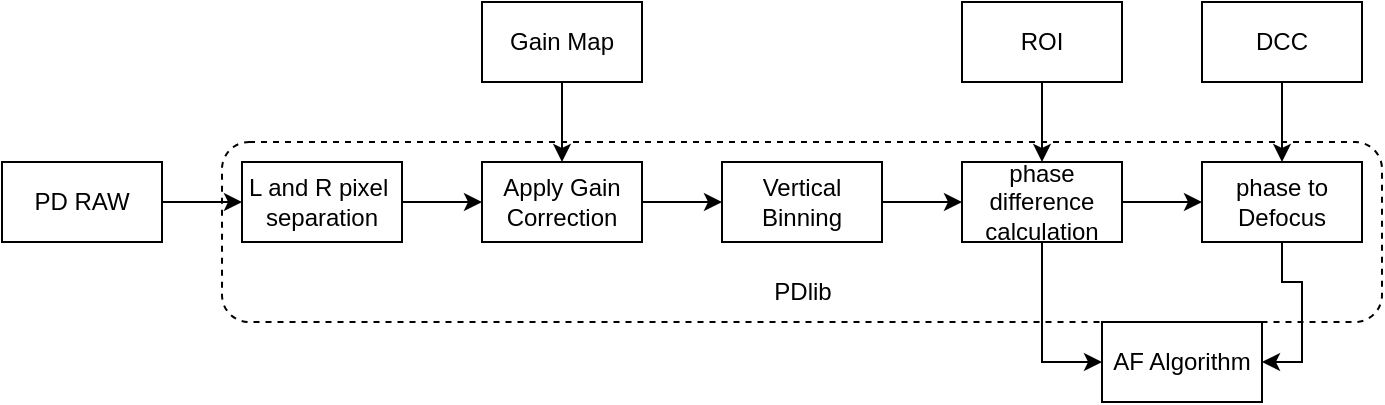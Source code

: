 <mxfile version="23.1.5" type="github">
  <diagram name="第 1 页" id="nsg2ubPnBzKOBekuAi5T">
    <mxGraphModel dx="954" dy="558" grid="1" gridSize="10" guides="1" tooltips="1" connect="1" arrows="1" fold="1" page="1" pageScale="1" pageWidth="827" pageHeight="1169" math="0" shadow="0">
      <root>
        <mxCell id="0" />
        <mxCell id="1" parent="0" />
        <mxCell id="FfNMXPe3jOcA6eIYlg-T-10" style="edgeStyle=orthogonalEdgeStyle;rounded=0;orthogonalLoop=1;jettySize=auto;html=1;exitX=1;exitY=0.5;exitDx=0;exitDy=0;entryX=0;entryY=0.5;entryDx=0;entryDy=0;" edge="1" parent="1" source="FfNMXPe3jOcA6eIYlg-T-1" target="FfNMXPe3jOcA6eIYlg-T-2">
          <mxGeometry relative="1" as="geometry" />
        </mxCell>
        <mxCell id="FfNMXPe3jOcA6eIYlg-T-1" value="PD RAW" style="rounded=0;whiteSpace=wrap;html=1;" vertex="1" parent="1">
          <mxGeometry x="80" y="200" width="80" height="40" as="geometry" />
        </mxCell>
        <mxCell id="FfNMXPe3jOcA6eIYlg-T-11" style="edgeStyle=orthogonalEdgeStyle;rounded=0;orthogonalLoop=1;jettySize=auto;html=1;exitX=1;exitY=0.5;exitDx=0;exitDy=0;entryX=0;entryY=0.5;entryDx=0;entryDy=0;" edge="1" parent="1" source="FfNMXPe3jOcA6eIYlg-T-2" target="FfNMXPe3jOcA6eIYlg-T-3">
          <mxGeometry relative="1" as="geometry" />
        </mxCell>
        <mxCell id="FfNMXPe3jOcA6eIYlg-T-2" value="L and R pixel&amp;nbsp;&lt;br&gt;separation" style="rounded=0;whiteSpace=wrap;html=1;" vertex="1" parent="1">
          <mxGeometry x="200" y="200" width="80" height="40" as="geometry" />
        </mxCell>
        <mxCell id="FfNMXPe3jOcA6eIYlg-T-12" style="edgeStyle=orthogonalEdgeStyle;rounded=0;orthogonalLoop=1;jettySize=auto;html=1;exitX=1;exitY=0.5;exitDx=0;exitDy=0;entryX=0;entryY=0.5;entryDx=0;entryDy=0;" edge="1" parent="1" source="FfNMXPe3jOcA6eIYlg-T-3" target="FfNMXPe3jOcA6eIYlg-T-4">
          <mxGeometry relative="1" as="geometry" />
        </mxCell>
        <mxCell id="FfNMXPe3jOcA6eIYlg-T-3" value="Apply Gain&lt;br&gt;Correction" style="rounded=0;whiteSpace=wrap;html=1;" vertex="1" parent="1">
          <mxGeometry x="320" y="200" width="80" height="40" as="geometry" />
        </mxCell>
        <mxCell id="FfNMXPe3jOcA6eIYlg-T-13" style="edgeStyle=orthogonalEdgeStyle;rounded=0;orthogonalLoop=1;jettySize=auto;html=1;exitX=1;exitY=0.5;exitDx=0;exitDy=0;entryX=0;entryY=0.5;entryDx=0;entryDy=0;" edge="1" parent="1" source="FfNMXPe3jOcA6eIYlg-T-4" target="FfNMXPe3jOcA6eIYlg-T-5">
          <mxGeometry relative="1" as="geometry" />
        </mxCell>
        <mxCell id="FfNMXPe3jOcA6eIYlg-T-4" value="Vertical&lt;br&gt;Binning" style="rounded=0;whiteSpace=wrap;html=1;" vertex="1" parent="1">
          <mxGeometry x="440" y="200" width="80" height="40" as="geometry" />
        </mxCell>
        <mxCell id="FfNMXPe3jOcA6eIYlg-T-14" style="edgeStyle=orthogonalEdgeStyle;rounded=0;orthogonalLoop=1;jettySize=auto;html=1;exitX=1;exitY=0.5;exitDx=0;exitDy=0;entryX=0;entryY=0.5;entryDx=0;entryDy=0;" edge="1" parent="1" source="FfNMXPe3jOcA6eIYlg-T-5" target="FfNMXPe3jOcA6eIYlg-T-6">
          <mxGeometry relative="1" as="geometry" />
        </mxCell>
        <mxCell id="FfNMXPe3jOcA6eIYlg-T-15" style="edgeStyle=orthogonalEdgeStyle;rounded=0;orthogonalLoop=1;jettySize=auto;html=1;exitX=0.5;exitY=1;exitDx=0;exitDy=0;entryX=0;entryY=0.5;entryDx=0;entryDy=0;" edge="1" parent="1" source="FfNMXPe3jOcA6eIYlg-T-5" target="FfNMXPe3jOcA6eIYlg-T-9">
          <mxGeometry relative="1" as="geometry" />
        </mxCell>
        <mxCell id="FfNMXPe3jOcA6eIYlg-T-5" value="phase difference&lt;br&gt;calculation" style="rounded=0;whiteSpace=wrap;html=1;" vertex="1" parent="1">
          <mxGeometry x="560" y="200" width="80" height="40" as="geometry" />
        </mxCell>
        <mxCell id="FfNMXPe3jOcA6eIYlg-T-16" style="edgeStyle=orthogonalEdgeStyle;rounded=0;orthogonalLoop=1;jettySize=auto;html=1;exitX=0.5;exitY=1;exitDx=0;exitDy=0;entryX=1;entryY=0.5;entryDx=0;entryDy=0;" edge="1" parent="1" source="FfNMXPe3jOcA6eIYlg-T-6" target="FfNMXPe3jOcA6eIYlg-T-9">
          <mxGeometry relative="1" as="geometry" />
        </mxCell>
        <mxCell id="FfNMXPe3jOcA6eIYlg-T-6" value="phase to Defocus" style="rounded=0;whiteSpace=wrap;html=1;" vertex="1" parent="1">
          <mxGeometry x="680" y="200" width="80" height="40" as="geometry" />
        </mxCell>
        <mxCell id="FfNMXPe3jOcA6eIYlg-T-20" style="edgeStyle=orthogonalEdgeStyle;rounded=0;orthogonalLoop=1;jettySize=auto;html=1;exitX=0.5;exitY=1;exitDx=0;exitDy=0;entryX=0.5;entryY=0;entryDx=0;entryDy=0;" edge="1" parent="1" source="FfNMXPe3jOcA6eIYlg-T-7" target="FfNMXPe3jOcA6eIYlg-T-6">
          <mxGeometry relative="1" as="geometry" />
        </mxCell>
        <mxCell id="FfNMXPe3jOcA6eIYlg-T-7" value="DCC" style="rounded=0;whiteSpace=wrap;html=1;" vertex="1" parent="1">
          <mxGeometry x="680" y="120" width="80" height="40" as="geometry" />
        </mxCell>
        <mxCell id="FfNMXPe3jOcA6eIYlg-T-19" style="edgeStyle=orthogonalEdgeStyle;rounded=0;orthogonalLoop=1;jettySize=auto;html=1;exitX=0.5;exitY=1;exitDx=0;exitDy=0;entryX=0.5;entryY=0;entryDx=0;entryDy=0;" edge="1" parent="1" source="FfNMXPe3jOcA6eIYlg-T-8" target="FfNMXPe3jOcA6eIYlg-T-5">
          <mxGeometry relative="1" as="geometry" />
        </mxCell>
        <mxCell id="FfNMXPe3jOcA6eIYlg-T-8" value="ROI" style="rounded=0;whiteSpace=wrap;html=1;" vertex="1" parent="1">
          <mxGeometry x="560" y="120" width="80" height="40" as="geometry" />
        </mxCell>
        <mxCell id="FfNMXPe3jOcA6eIYlg-T-9" value="AF Algorithm" style="rounded=0;whiteSpace=wrap;html=1;" vertex="1" parent="1">
          <mxGeometry x="630" y="280" width="80" height="40" as="geometry" />
        </mxCell>
        <mxCell id="FfNMXPe3jOcA6eIYlg-T-18" style="edgeStyle=orthogonalEdgeStyle;rounded=0;orthogonalLoop=1;jettySize=auto;html=1;exitX=0.5;exitY=1;exitDx=0;exitDy=0;entryX=0.5;entryY=0;entryDx=0;entryDy=0;" edge="1" parent="1" source="FfNMXPe3jOcA6eIYlg-T-17" target="FfNMXPe3jOcA6eIYlg-T-3">
          <mxGeometry relative="1" as="geometry" />
        </mxCell>
        <mxCell id="FfNMXPe3jOcA6eIYlg-T-17" value="Gain Map" style="rounded=0;whiteSpace=wrap;html=1;" vertex="1" parent="1">
          <mxGeometry x="320" y="120" width="80" height="40" as="geometry" />
        </mxCell>
        <mxCell id="FfNMXPe3jOcA6eIYlg-T-21" value="" style="rounded=1;whiteSpace=wrap;html=1;fillColor=none;dashed=1;" vertex="1" parent="1">
          <mxGeometry x="190" y="190" width="580" height="90" as="geometry" />
        </mxCell>
        <mxCell id="FfNMXPe3jOcA6eIYlg-T-22" value="PDlib" style="text;html=1;align=center;verticalAlign=middle;resizable=0;points=[];autosize=1;strokeColor=none;fillColor=none;" vertex="1" parent="1">
          <mxGeometry x="455" y="250" width="50" height="30" as="geometry" />
        </mxCell>
      </root>
    </mxGraphModel>
  </diagram>
</mxfile>

